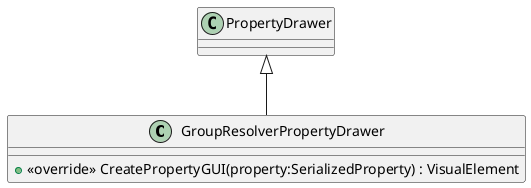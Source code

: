 @startuml
class GroupResolverPropertyDrawer {
    + <<override>> CreatePropertyGUI(property:SerializedProperty) : VisualElement
}
PropertyDrawer <|-- GroupResolverPropertyDrawer
@enduml
